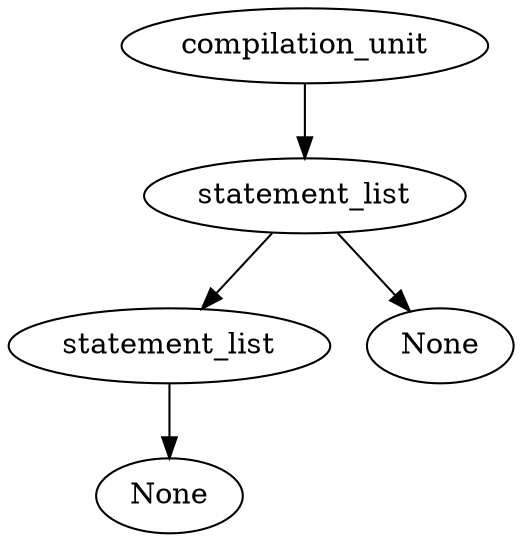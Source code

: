 digraph G{
id0[label="compilation_unit"];
id1[label="statement_list"];
id2[label="statement_list"];
id3[label="None"];
id2->id3;
id4[label="None"];
id1->id2;
id1->id4;
id0->id1;
}